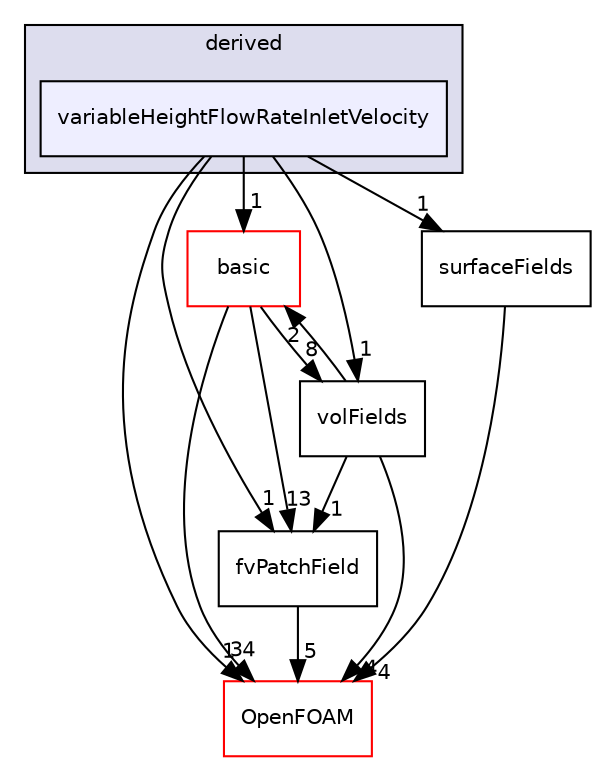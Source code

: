 digraph "src/finiteVolume/fields/fvPatchFields/derived/variableHeightFlowRateInletVelocity" {
  bgcolor=transparent;
  compound=true
  node [ fontsize="10", fontname="Helvetica"];
  edge [ labelfontsize="10", labelfontname="Helvetica"];
  subgraph clusterdir_ece9aa6b5af9a7776a75b0c1993b0910 {
    graph [ bgcolor="#ddddee", pencolor="black", label="derived" fontname="Helvetica", fontsize="10", URL="dir_ece9aa6b5af9a7776a75b0c1993b0910.html"]
  dir_5e50cb46d7dfc07c01d33480445ed54a [shape=box, label="variableHeightFlowRateInletVelocity", style="filled", fillcolor="#eeeeff", pencolor="black", URL="dir_5e50cb46d7dfc07c01d33480445ed54a.html"];
  }
  dir_546b14c9025d30bb5b92fa069dbdd82c [shape=box label="basic" color="red" URL="dir_546b14c9025d30bb5b92fa069dbdd82c.html"];
  dir_6b9423849569a7ee618201e7cfce9eaa [shape=box label="fvPatchField" URL="dir_6b9423849569a7ee618201e7cfce9eaa.html"];
  dir_bd8bf7fa65467c460a50eacc456ce356 [shape=box label="volFields" URL="dir_bd8bf7fa65467c460a50eacc456ce356.html"];
  dir_c5473ff19b20e6ec4dfe5c310b3778a8 [shape=box label="OpenFOAM" color="red" URL="dir_c5473ff19b20e6ec4dfe5c310b3778a8.html"];
  dir_606ba9250f9107f82f779cbd3e87c3a5 [shape=box label="surfaceFields" URL="dir_606ba9250f9107f82f779cbd3e87c3a5.html"];
  dir_546b14c9025d30bb5b92fa069dbdd82c->dir_6b9423849569a7ee618201e7cfce9eaa [headlabel="13", labeldistance=1.5 headhref="dir_000933_001032.html"];
  dir_546b14c9025d30bb5b92fa069dbdd82c->dir_bd8bf7fa65467c460a50eacc456ce356 [headlabel="8", labeldistance=1.5 headhref="dir_000933_001053.html"];
  dir_546b14c9025d30bb5b92fa069dbdd82c->dir_c5473ff19b20e6ec4dfe5c310b3778a8 [headlabel="34", labeldistance=1.5 headhref="dir_000933_001888.html"];
  dir_6b9423849569a7ee618201e7cfce9eaa->dir_c5473ff19b20e6ec4dfe5c310b3778a8 [headlabel="5", labeldistance=1.5 headhref="dir_001032_001888.html"];
  dir_bd8bf7fa65467c460a50eacc456ce356->dir_546b14c9025d30bb5b92fa069dbdd82c [headlabel="2", labeldistance=1.5 headhref="dir_001053_000933.html"];
  dir_bd8bf7fa65467c460a50eacc456ce356->dir_6b9423849569a7ee618201e7cfce9eaa [headlabel="1", labeldistance=1.5 headhref="dir_001053_001032.html"];
  dir_bd8bf7fa65467c460a50eacc456ce356->dir_c5473ff19b20e6ec4dfe5c310b3778a8 [headlabel="4", labeldistance=1.5 headhref="dir_001053_001888.html"];
  dir_606ba9250f9107f82f779cbd3e87c3a5->dir_c5473ff19b20e6ec4dfe5c310b3778a8 [headlabel="4", labeldistance=1.5 headhref="dir_001052_001888.html"];
  dir_5e50cb46d7dfc07c01d33480445ed54a->dir_546b14c9025d30bb5b92fa069dbdd82c [headlabel="1", labeldistance=1.5 headhref="dir_001028_000933.html"];
  dir_5e50cb46d7dfc07c01d33480445ed54a->dir_6b9423849569a7ee618201e7cfce9eaa [headlabel="1", labeldistance=1.5 headhref="dir_001028_001032.html"];
  dir_5e50cb46d7dfc07c01d33480445ed54a->dir_bd8bf7fa65467c460a50eacc456ce356 [headlabel="1", labeldistance=1.5 headhref="dir_001028_001053.html"];
  dir_5e50cb46d7dfc07c01d33480445ed54a->dir_c5473ff19b20e6ec4dfe5c310b3778a8 [headlabel="1", labeldistance=1.5 headhref="dir_001028_001888.html"];
  dir_5e50cb46d7dfc07c01d33480445ed54a->dir_606ba9250f9107f82f779cbd3e87c3a5 [headlabel="1", labeldistance=1.5 headhref="dir_001028_001052.html"];
}
